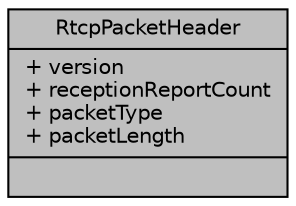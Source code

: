 digraph "RtcpPacketHeader"
{
 // LATEX_PDF_SIZE
  edge [fontname="Helvetica",fontsize="10",labelfontname="Helvetica",labelfontsize="10"];
  node [fontname="Helvetica",fontsize="10",shape=record];
  Node1 [label="{RtcpPacketHeader\n|+ version\l+ receptionReportCount\l+ packetType\l+ packetLength\l|}",height=0.2,width=0.4,color="black", fillcolor="grey75", style="filled", fontcolor="black",tooltip=" "];
}
